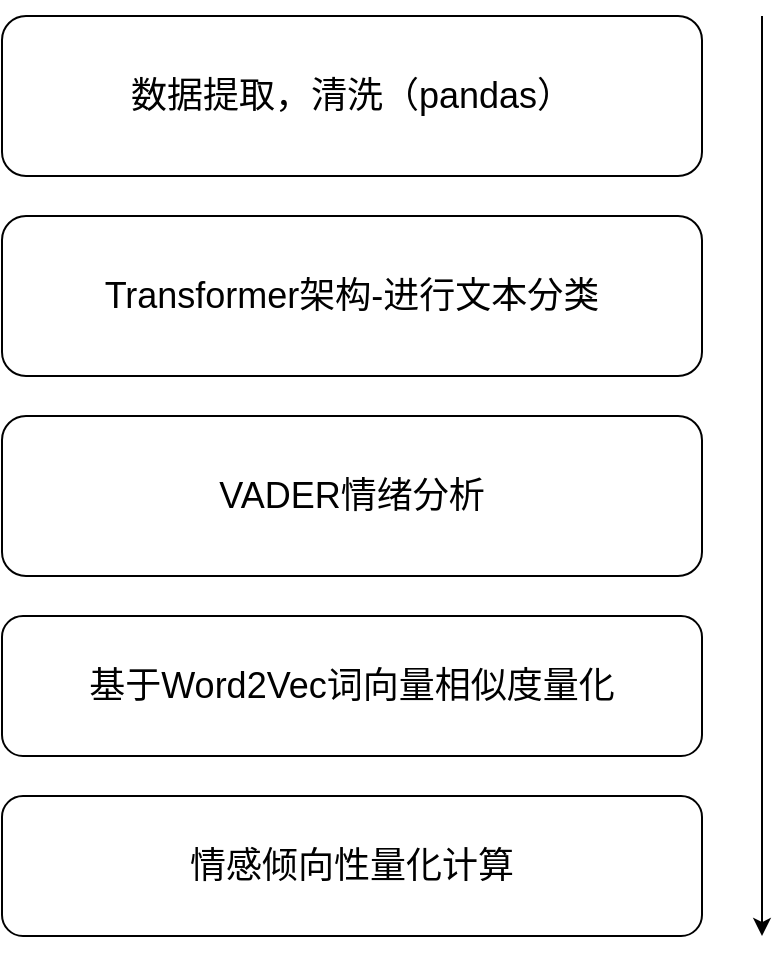 <mxfile version="22.0.8" type="github">
  <diagram id="C5RBs43oDa-KdzZeNtuy" name="Page-1">
    <mxGraphModel dx="1434" dy="782" grid="1" gridSize="10" guides="1" tooltips="1" connect="1" arrows="1" fold="1" page="1" pageScale="1" pageWidth="827" pageHeight="1169" math="0" shadow="0">
      <root>
        <mxCell id="WIyWlLk6GJQsqaUBKTNV-0" />
        <mxCell id="WIyWlLk6GJQsqaUBKTNV-1" parent="WIyWlLk6GJQsqaUBKTNV-0" />
        <mxCell id="WIyWlLk6GJQsqaUBKTNV-3" value="&lt;font style=&quot;font-size: 18px;&quot;&gt;数据提取，清洗（pandas）&lt;/font&gt;" style="rounded=1;whiteSpace=wrap;html=1;fontSize=12;glass=0;strokeWidth=1;shadow=0;" parent="WIyWlLk6GJQsqaUBKTNV-1" vertex="1">
          <mxGeometry x="110" y="130" width="350" height="80" as="geometry" />
        </mxCell>
        <mxCell id="47hGm3P0RqVMYRxLeZw0-0" value="&lt;font style=&quot;font-size: 18px;&quot;&gt;Transformer架构-进行文本分类&lt;/font&gt;" style="rounded=1;whiteSpace=wrap;html=1;fontSize=12;glass=0;strokeWidth=1;shadow=0;" vertex="1" parent="WIyWlLk6GJQsqaUBKTNV-1">
          <mxGeometry x="110" y="230" width="350" height="80" as="geometry" />
        </mxCell>
        <mxCell id="47hGm3P0RqVMYRxLeZw0-1" value="&lt;font style=&quot;font-size: 18px;&quot;&gt;VADER情绪分析&lt;/font&gt;" style="rounded=1;whiteSpace=wrap;html=1;fontSize=12;glass=0;strokeWidth=1;shadow=0;" vertex="1" parent="WIyWlLk6GJQsqaUBKTNV-1">
          <mxGeometry x="110" y="330" width="350" height="80" as="geometry" />
        </mxCell>
        <mxCell id="47hGm3P0RqVMYRxLeZw0-2" value="&lt;font style=&quot;font-size: 18px;&quot;&gt;基于Word2Vec词向量相似度量化&lt;/font&gt;" style="rounded=1;whiteSpace=wrap;html=1;fontSize=12;glass=0;strokeWidth=1;shadow=0;" vertex="1" parent="WIyWlLk6GJQsqaUBKTNV-1">
          <mxGeometry x="110" y="430" width="350" height="70" as="geometry" />
        </mxCell>
        <mxCell id="47hGm3P0RqVMYRxLeZw0-3" value="&lt;font style=&quot;font-size: 18px;&quot;&gt;情感倾向性量化计算&lt;/font&gt;" style="rounded=1;whiteSpace=wrap;html=1;fontSize=12;glass=0;strokeWidth=1;shadow=0;" vertex="1" parent="WIyWlLk6GJQsqaUBKTNV-1">
          <mxGeometry x="110" y="520" width="350" height="70" as="geometry" />
        </mxCell>
        <mxCell id="47hGm3P0RqVMYRxLeZw0-4" value="" style="endArrow=classic;html=1;rounded=0;" edge="1" parent="WIyWlLk6GJQsqaUBKTNV-1">
          <mxGeometry width="50" height="50" relative="1" as="geometry">
            <mxPoint x="490" y="130" as="sourcePoint" />
            <mxPoint x="490" y="590" as="targetPoint" />
          </mxGeometry>
        </mxCell>
      </root>
    </mxGraphModel>
  </diagram>
</mxfile>

